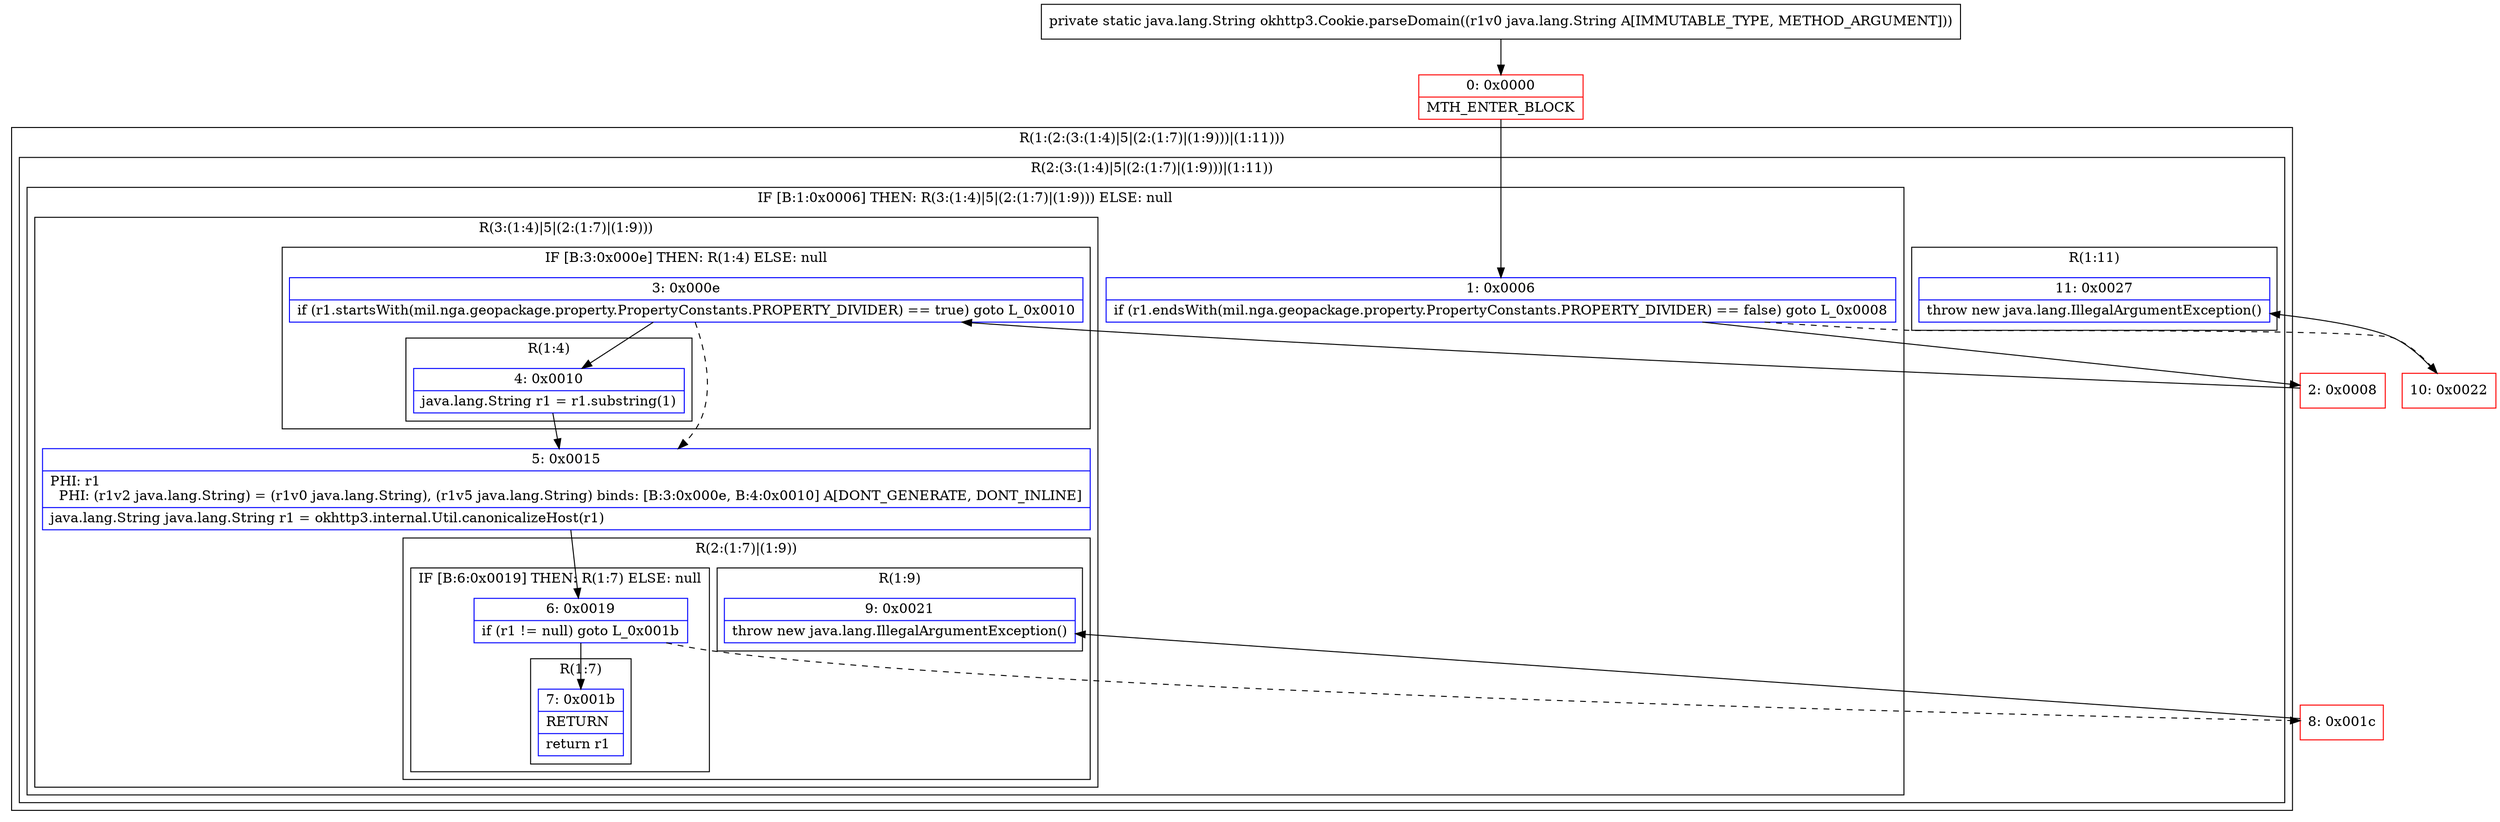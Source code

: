 digraph "CFG forokhttp3.Cookie.parseDomain(Ljava\/lang\/String;)Ljava\/lang\/String;" {
subgraph cluster_Region_1211262624 {
label = "R(1:(2:(3:(1:4)|5|(2:(1:7)|(1:9)))|(1:11)))";
node [shape=record,color=blue];
subgraph cluster_Region_1700775110 {
label = "R(2:(3:(1:4)|5|(2:(1:7)|(1:9)))|(1:11))";
node [shape=record,color=blue];
subgraph cluster_IfRegion_931525375 {
label = "IF [B:1:0x0006] THEN: R(3:(1:4)|5|(2:(1:7)|(1:9))) ELSE: null";
node [shape=record,color=blue];
Node_1 [shape=record,label="{1\:\ 0x0006|if (r1.endsWith(mil.nga.geopackage.property.PropertyConstants.PROPERTY_DIVIDER) == false) goto L_0x0008\l}"];
subgraph cluster_Region_587782930 {
label = "R(3:(1:4)|5|(2:(1:7)|(1:9)))";
node [shape=record,color=blue];
subgraph cluster_IfRegion_1439964334 {
label = "IF [B:3:0x000e] THEN: R(1:4) ELSE: null";
node [shape=record,color=blue];
Node_3 [shape=record,label="{3\:\ 0x000e|if (r1.startsWith(mil.nga.geopackage.property.PropertyConstants.PROPERTY_DIVIDER) == true) goto L_0x0010\l}"];
subgraph cluster_Region_243820498 {
label = "R(1:4)";
node [shape=record,color=blue];
Node_4 [shape=record,label="{4\:\ 0x0010|java.lang.String r1 = r1.substring(1)\l}"];
}
}
Node_5 [shape=record,label="{5\:\ 0x0015|PHI: r1 \l  PHI: (r1v2 java.lang.String) = (r1v0 java.lang.String), (r1v5 java.lang.String) binds: [B:3:0x000e, B:4:0x0010] A[DONT_GENERATE, DONT_INLINE]\l|java.lang.String java.lang.String r1 = okhttp3.internal.Util.canonicalizeHost(r1)\l}"];
subgraph cluster_Region_367721265 {
label = "R(2:(1:7)|(1:9))";
node [shape=record,color=blue];
subgraph cluster_IfRegion_902911851 {
label = "IF [B:6:0x0019] THEN: R(1:7) ELSE: null";
node [shape=record,color=blue];
Node_6 [shape=record,label="{6\:\ 0x0019|if (r1 != null) goto L_0x001b\l}"];
subgraph cluster_Region_956883284 {
label = "R(1:7)";
node [shape=record,color=blue];
Node_7 [shape=record,label="{7\:\ 0x001b|RETURN\l|return r1\l}"];
}
}
subgraph cluster_Region_224457081 {
label = "R(1:9)";
node [shape=record,color=blue];
Node_9 [shape=record,label="{9\:\ 0x0021|throw new java.lang.IllegalArgumentException()\l}"];
}
}
}
}
subgraph cluster_Region_2015669527 {
label = "R(1:11)";
node [shape=record,color=blue];
Node_11 [shape=record,label="{11\:\ 0x0027|throw new java.lang.IllegalArgumentException()\l}"];
}
}
}
Node_0 [shape=record,color=red,label="{0\:\ 0x0000|MTH_ENTER_BLOCK\l}"];
Node_2 [shape=record,color=red,label="{2\:\ 0x0008}"];
Node_8 [shape=record,color=red,label="{8\:\ 0x001c}"];
Node_10 [shape=record,color=red,label="{10\:\ 0x0022}"];
MethodNode[shape=record,label="{private static java.lang.String okhttp3.Cookie.parseDomain((r1v0 java.lang.String A[IMMUTABLE_TYPE, METHOD_ARGUMENT])) }"];
MethodNode -> Node_0;
Node_1 -> Node_2;
Node_1 -> Node_10[style=dashed];
Node_3 -> Node_4;
Node_3 -> Node_5[style=dashed];
Node_4 -> Node_5;
Node_5 -> Node_6;
Node_6 -> Node_7;
Node_6 -> Node_8[style=dashed];
Node_0 -> Node_1;
Node_2 -> Node_3;
Node_8 -> Node_9;
Node_10 -> Node_11;
}

